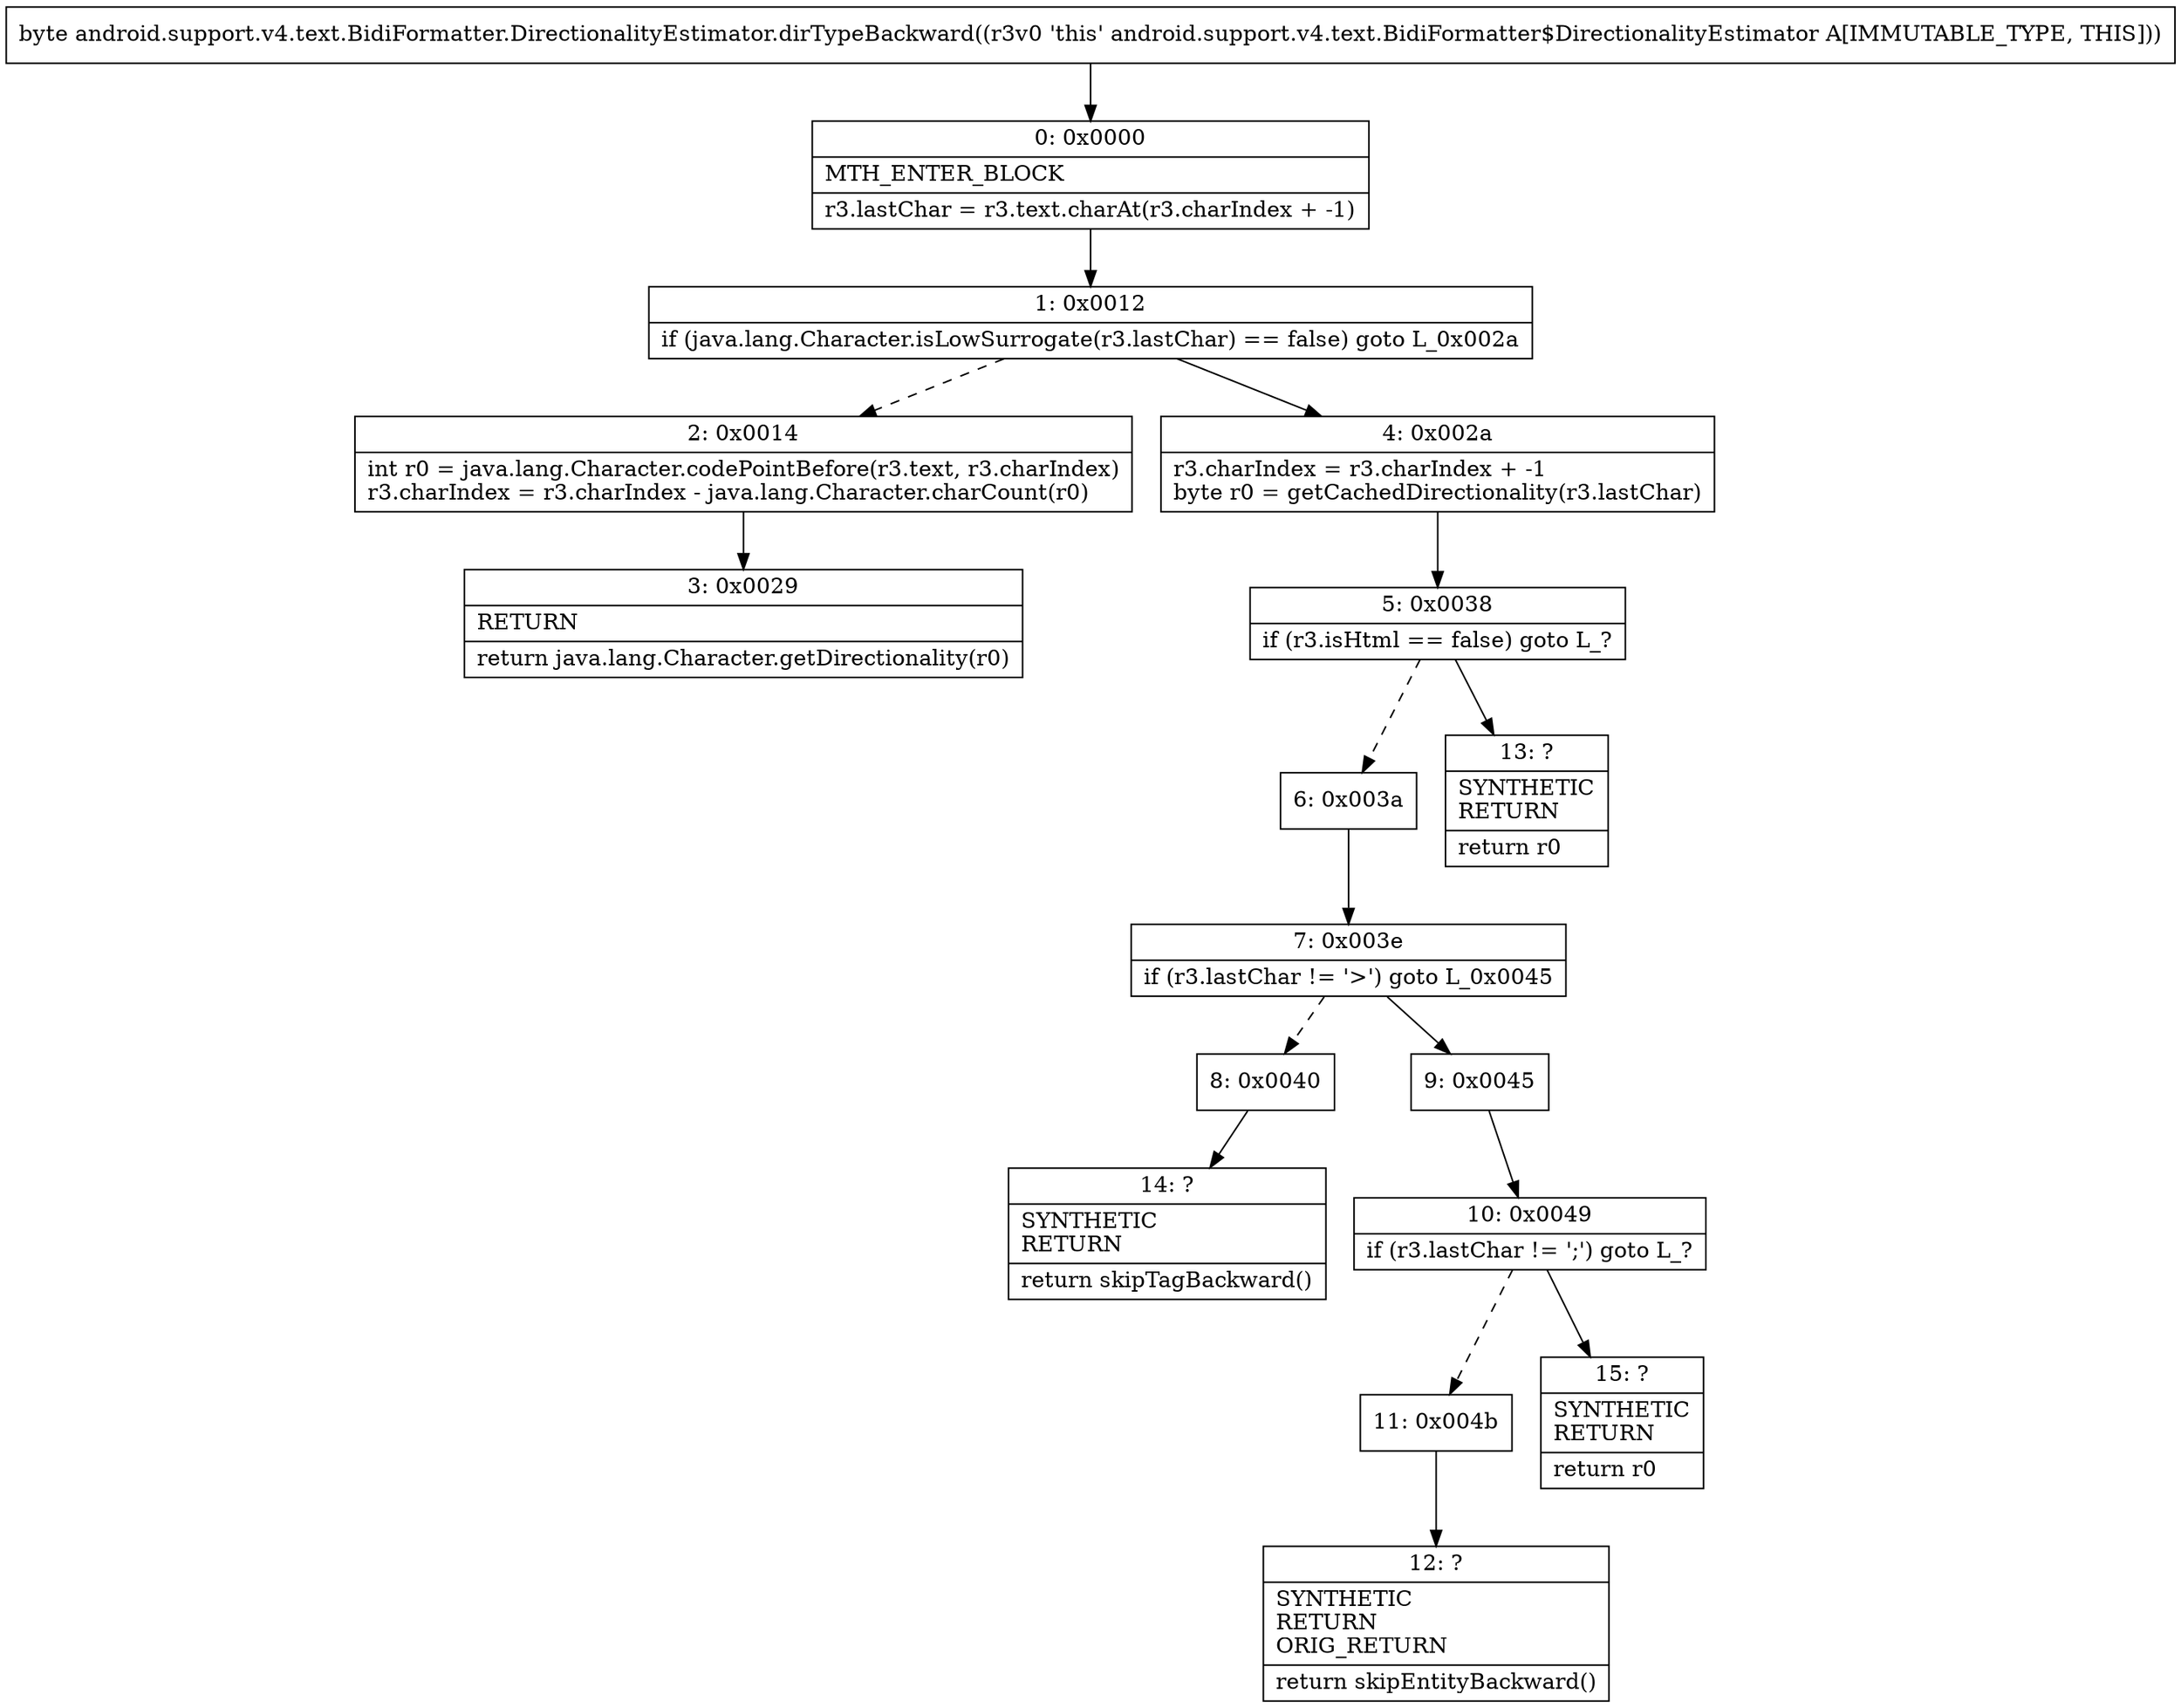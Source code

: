digraph "CFG forandroid.support.v4.text.BidiFormatter.DirectionalityEstimator.dirTypeBackward()B" {
Node_0 [shape=record,label="{0\:\ 0x0000|MTH_ENTER_BLOCK\l|r3.lastChar = r3.text.charAt(r3.charIndex + \-1)\l}"];
Node_1 [shape=record,label="{1\:\ 0x0012|if (java.lang.Character.isLowSurrogate(r3.lastChar) == false) goto L_0x002a\l}"];
Node_2 [shape=record,label="{2\:\ 0x0014|int r0 = java.lang.Character.codePointBefore(r3.text, r3.charIndex)\lr3.charIndex = r3.charIndex \- java.lang.Character.charCount(r0)\l}"];
Node_3 [shape=record,label="{3\:\ 0x0029|RETURN\l|return java.lang.Character.getDirectionality(r0)\l}"];
Node_4 [shape=record,label="{4\:\ 0x002a|r3.charIndex = r3.charIndex + \-1\lbyte r0 = getCachedDirectionality(r3.lastChar)\l}"];
Node_5 [shape=record,label="{5\:\ 0x0038|if (r3.isHtml == false) goto L_?\l}"];
Node_6 [shape=record,label="{6\:\ 0x003a}"];
Node_7 [shape=record,label="{7\:\ 0x003e|if (r3.lastChar != '\>') goto L_0x0045\l}"];
Node_8 [shape=record,label="{8\:\ 0x0040}"];
Node_9 [shape=record,label="{9\:\ 0x0045}"];
Node_10 [shape=record,label="{10\:\ 0x0049|if (r3.lastChar != ';') goto L_?\l}"];
Node_11 [shape=record,label="{11\:\ 0x004b}"];
Node_12 [shape=record,label="{12\:\ ?|SYNTHETIC\lRETURN\lORIG_RETURN\l|return skipEntityBackward()\l}"];
Node_13 [shape=record,label="{13\:\ ?|SYNTHETIC\lRETURN\l|return r0\l}"];
Node_14 [shape=record,label="{14\:\ ?|SYNTHETIC\lRETURN\l|return skipTagBackward()\l}"];
Node_15 [shape=record,label="{15\:\ ?|SYNTHETIC\lRETURN\l|return r0\l}"];
MethodNode[shape=record,label="{byte android.support.v4.text.BidiFormatter.DirectionalityEstimator.dirTypeBackward((r3v0 'this' android.support.v4.text.BidiFormatter$DirectionalityEstimator A[IMMUTABLE_TYPE, THIS])) }"];
MethodNode -> Node_0;
Node_0 -> Node_1;
Node_1 -> Node_2[style=dashed];
Node_1 -> Node_4;
Node_2 -> Node_3;
Node_4 -> Node_5;
Node_5 -> Node_6[style=dashed];
Node_5 -> Node_13;
Node_6 -> Node_7;
Node_7 -> Node_8[style=dashed];
Node_7 -> Node_9;
Node_8 -> Node_14;
Node_9 -> Node_10;
Node_10 -> Node_11[style=dashed];
Node_10 -> Node_15;
Node_11 -> Node_12;
}

